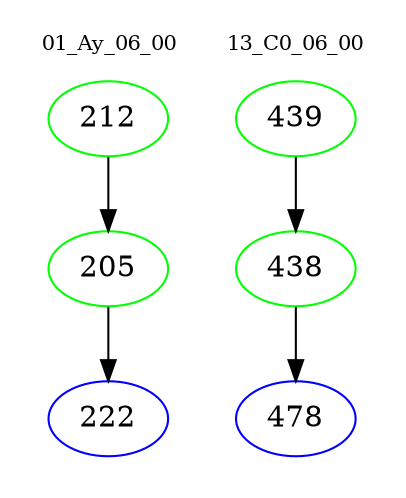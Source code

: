 digraph{
subgraph cluster_0 {
color = white
label = "01_Ay_06_00";
fontsize=10;
T0_212 [label="212", color="green"]
T0_212 -> T0_205 [color="black"]
T0_205 [label="205", color="green"]
T0_205 -> T0_222 [color="black"]
T0_222 [label="222", color="blue"]
}
subgraph cluster_1 {
color = white
label = "13_C0_06_00";
fontsize=10;
T1_439 [label="439", color="green"]
T1_439 -> T1_438 [color="black"]
T1_438 [label="438", color="green"]
T1_438 -> T1_478 [color="black"]
T1_478 [label="478", color="blue"]
}
}
